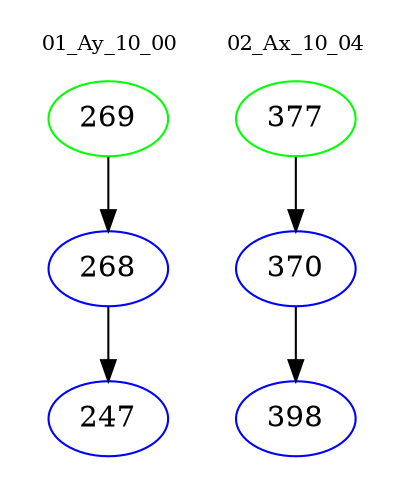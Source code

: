 digraph{
subgraph cluster_0 {
color = white
label = "01_Ay_10_00";
fontsize=10;
T0_269 [label="269", color="green"]
T0_269 -> T0_268 [color="black"]
T0_268 [label="268", color="blue"]
T0_268 -> T0_247 [color="black"]
T0_247 [label="247", color="blue"]
}
subgraph cluster_1 {
color = white
label = "02_Ax_10_04";
fontsize=10;
T1_377 [label="377", color="green"]
T1_377 -> T1_370 [color="black"]
T1_370 [label="370", color="blue"]
T1_370 -> T1_398 [color="black"]
T1_398 [label="398", color="blue"]
}
}
